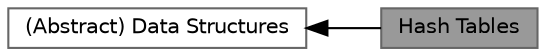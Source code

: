 digraph "Hash Tables"
{
 // INTERACTIVE_SVG=YES
 // LATEX_PDF_SIZE
  bgcolor="transparent";
  edge [fontname=Helvetica,fontsize=10,labelfontname=Helvetica,labelfontsize=10];
  node [fontname=Helvetica,fontsize=10,shape=box,height=0.2,width=0.4];
  rankdir=LR;
  Node2 [label="(Abstract) Data Structures",height=0.2,width=0.4,color="grey40", fillcolor="white", style="filled",URL="$group__data__structures.html",tooltip="All datastructures and typedefs shared among the ViennaRNA Package can be found here."];
  Node1 [label="Hash Tables",height=0.2,width=0.4,color="gray40", fillcolor="grey60", style="filled", fontcolor="black",tooltip="Various implementations of hash table functions."];
  Node2->Node1 [shape=plaintext, dir="back", style="solid"];
}
